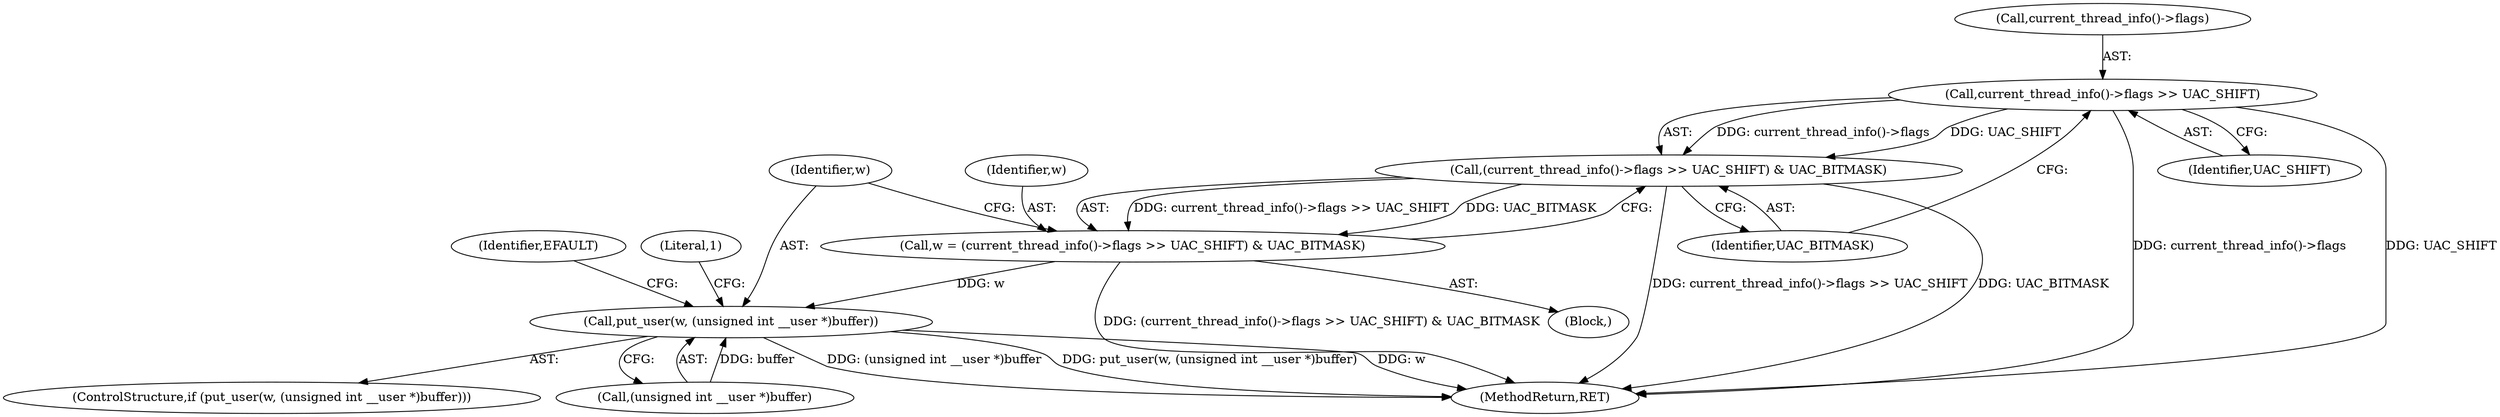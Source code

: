 digraph "0_linux_21c5977a836e399fc710ff2c5367845ed5c2527f_2@API" {
"1000159" [label="(Call,current_thread_info()->flags >> UAC_SHIFT)"];
"1000158" [label="(Call,(current_thread_info()->flags >> UAC_SHIFT) & UAC_BITMASK)"];
"1000156" [label="(Call,w = (current_thread_info()->flags >> UAC_SHIFT) & UAC_BITMASK)"];
"1000166" [label="(Call,put_user(w, (unsigned int __user *)buffer))"];
"1000173" [label="(Identifier,EFAULT)"];
"1000159" [label="(Call,current_thread_info()->flags >> UAC_SHIFT)"];
"1000164" [label="(Identifier,UAC_BITMASK)"];
"1000175" [label="(Literal,1)"];
"1000158" [label="(Call,(current_thread_info()->flags >> UAC_SHIFT) & UAC_BITMASK)"];
"1000120" [label="(Block,)"];
"1000166" [label="(Call,put_user(w, (unsigned int __user *)buffer))"];
"1000239" [label="(MethodReturn,RET)"];
"1000156" [label="(Call,w = (current_thread_info()->flags >> UAC_SHIFT) & UAC_BITMASK)"];
"1000167" [label="(Identifier,w)"];
"1000157" [label="(Identifier,w)"];
"1000165" [label="(ControlStructure,if (put_user(w, (unsigned int __user *)buffer)))"];
"1000163" [label="(Identifier,UAC_SHIFT)"];
"1000168" [label="(Call,(unsigned int __user *)buffer)"];
"1000160" [label="(Call,current_thread_info()->flags)"];
"1000159" -> "1000158"  [label="AST: "];
"1000159" -> "1000163"  [label="CFG: "];
"1000160" -> "1000159"  [label="AST: "];
"1000163" -> "1000159"  [label="AST: "];
"1000164" -> "1000159"  [label="CFG: "];
"1000159" -> "1000239"  [label="DDG: current_thread_info()->flags"];
"1000159" -> "1000239"  [label="DDG: UAC_SHIFT"];
"1000159" -> "1000158"  [label="DDG: current_thread_info()->flags"];
"1000159" -> "1000158"  [label="DDG: UAC_SHIFT"];
"1000158" -> "1000156"  [label="AST: "];
"1000158" -> "1000164"  [label="CFG: "];
"1000164" -> "1000158"  [label="AST: "];
"1000156" -> "1000158"  [label="CFG: "];
"1000158" -> "1000239"  [label="DDG: current_thread_info()->flags >> UAC_SHIFT"];
"1000158" -> "1000239"  [label="DDG: UAC_BITMASK"];
"1000158" -> "1000156"  [label="DDG: current_thread_info()->flags >> UAC_SHIFT"];
"1000158" -> "1000156"  [label="DDG: UAC_BITMASK"];
"1000156" -> "1000120"  [label="AST: "];
"1000157" -> "1000156"  [label="AST: "];
"1000167" -> "1000156"  [label="CFG: "];
"1000156" -> "1000239"  [label="DDG: (current_thread_info()->flags >> UAC_SHIFT) & UAC_BITMASK"];
"1000156" -> "1000166"  [label="DDG: w"];
"1000166" -> "1000165"  [label="AST: "];
"1000166" -> "1000168"  [label="CFG: "];
"1000167" -> "1000166"  [label="AST: "];
"1000168" -> "1000166"  [label="AST: "];
"1000173" -> "1000166"  [label="CFG: "];
"1000175" -> "1000166"  [label="CFG: "];
"1000166" -> "1000239"  [label="DDG: (unsigned int __user *)buffer"];
"1000166" -> "1000239"  [label="DDG: put_user(w, (unsigned int __user *)buffer)"];
"1000166" -> "1000239"  [label="DDG: w"];
"1000168" -> "1000166"  [label="DDG: buffer"];
}
